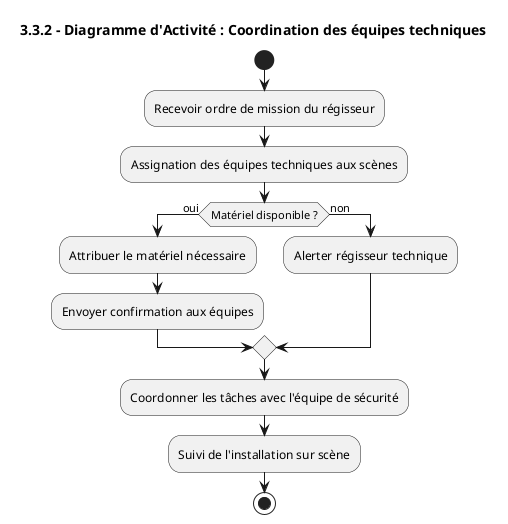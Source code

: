 @startuml
!pragma layout smetana
title 3.3.2 - Diagramme d'Activité : Coordination des équipes techniques

start
:Recevoir ordre de mission du régisseur;
:Assignation des équipes techniques aux scènes;
if (Matériel disponible ?) then (oui)
    :Attribuer le matériel nécessaire;
    :Envoyer confirmation aux équipes;
else (non)
    :Alerter régisseur technique;
endif
:Coordonner les tâches avec l'équipe de sécurité;
:Suivi de l'installation sur scène;
stop
@enduml
